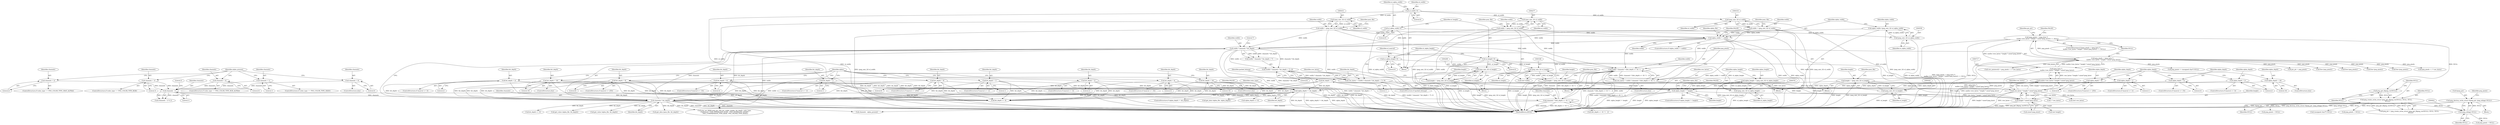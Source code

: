 digraph "0_Android_9d4853418ab2f754c2b63e091c29c5529b8b86ca_159@API" {
"1000918" [label="(Call,png_destroy_write_struct (&png_ptr, (png_infopp) NULL))"];
"1000921" [label="(Call,(png_infopp) NULL)"];
"1000893" [label="(Call,png_create_write_struct (png_get_libpng_ver(NULL), NULL, NULL,\n      NULL))"];
"1000894" [label="(Call,png_get_libpng_ver(NULL))"];
"1000713" [label="(Call,(png_pixels = (png_byte *)\n     malloc (row_bytes * height * sizeof (png_byte))) == NULL)"];
"1000714" [label="(Call,png_pixels = (png_byte *)\n     malloc (row_bytes * height * sizeof (png_byte)))"];
"1000716" [label="(Call,(png_byte *)\n     malloc (row_bytes * height * sizeof (png_byte)))"];
"1000718" [label="(Call,malloc (row_bytes * height * sizeof (png_byte)))"];
"1000719" [label="(Call,row_bytes * height * sizeof (png_byte))"];
"1000688" [label="(Call,row_bytes = (width * channels * bit_depth + 7) / 8)"];
"1000690" [label="(Call,(width * channels * bit_depth + 7) / 8)"];
"1000692" [label="(Call,width * channels * bit_depth)"];
"1000330" [label="(Call,width = (png_uint_32) ul_width)"];
"1000332" [label="(Call,(png_uint_32) ul_width)"];
"1000165" [label="(Call,ul_width=0)"];
"1000274" [label="(Call,width = (png_uint_32) ul_width)"];
"1000276" [label="(Call,(png_uint_32) ul_width)"];
"1000562" [label="(Call,alpha_width != width)"];
"1000556" [label="(Call,alpha_width=(png_uint_32) ul_alpha_width)"];
"1000558" [label="(Call,(png_uint_32) ul_alpha_width)"];
"1000169" [label="(Call,ul_alpha_width=0)"];
"1000428" [label="(Call,width = (png_uint_32) ul_width)"];
"1000430" [label="(Call,(png_uint_32) ul_width)"];
"1000694" [label="(Call,channels * bit_depth)"];
"1000682" [label="(Call,channels - 1)"];
"1000676" [label="(Call,channels = 0)"];
"1000648" [label="(Call,channels = 1)"];
"1000656" [label="(Call,channels = 2)"];
"1000664" [label="(Call,channels = 3)"];
"1000672" [label="(Call,channels = 4)"];
"1000393" [label="(Call,bit_depth = 16)"];
"1000471" [label="(Call,bit_depth = 2)"];
"1000292" [label="(Call,bit_depth = 1)"];
"1000487" [label="(Call,bit_depth = 8)"];
"1000635" [label="(Call,alpha_depth != bit_depth)"];
"1000631" [label="(Call,alpha_depth = 16)"];
"1000627" [label="(Call,alpha_depth = 8)"];
"1000603" [label="(Call,alpha_depth = 1)"];
"1000611" [label="(Call,alpha_depth = 2)"];
"1000619" [label="(Call,alpha_depth = 4)"];
"1000479" [label="(Call,bit_depth = 4)"];
"1000491" [label="(Call,bit_depth = 16)"];
"1000373" [label="(Call,bit_depth = 2)"];
"1000365" [label="(Call,bit_depth = 1)"];
"1000463" [label="(Call,bit_depth = 1)"];
"1000389" [label="(Call,bit_depth = 8)"];
"1000381" [label="(Call,bit_depth = 4)"];
"1000700" [label="(Call,row_bytes = width * channels * ((bit_depth <= 8) ? 1 : 2))"];
"1000702" [label="(Call,width * channels * ((bit_depth <= 8) ? 1 : 2))"];
"1000704" [label="(Call,channels * ((bit_depth <= 8) ? 1 : 2))"];
"1000721" [label="(Call,height * sizeof (png_byte))"];
"1000441" [label="(Call,height = (png_uint_32) ul_height)"];
"1000443" [label="(Call,(png_uint_32) ul_height)"];
"1000173" [label="(Call,ul_height=0)"];
"1000343" [label="(Call,height = (png_uint_32) ul_height)"];
"1000345" [label="(Call,(png_uint_32) ul_height)"];
"1000581" [label="(Call,alpha_height != height)"];
"1000575" [label="(Call,alpha_height = (png_uint_32) ul_alpha_height)"];
"1000577" [label="(Call,(png_uint_32) ul_alpha_height)"];
"1000177" [label="(Call,ul_alpha_height=0)"];
"1000287" [label="(Call,height = (png_uint_32) ul_height)"];
"1000289" [label="(Call,(png_uint_32) ul_height)"];
"1000175" [label="(Literal,0)"];
"1000429" [label="(Identifier,width)"];
"1000680" [label="(Identifier,alpha_present)"];
"1000471" [label="(Call,bit_depth = 2)"];
"1000796" [label="(Call,get_data (pnm_file, bit_depth))"];
"1000343" [label="(Call,height = (png_uint_32) ul_height)"];
"1000445" [label="(Identifier,ul_height)"];
"1000707" [label="(Call,bit_depth <= 8)"];
"1000390" [label="(Identifier,bit_depth)"];
"1000347" [label="(Identifier,ul_height)"];
"1000447" [label="(Identifier,pnm_file)"];
"1000349" [label="(Identifier,pnm_file)"];
"1000311" [label="(Block,)"];
"1000166" [label="(Identifier,ul_width)"];
"1000558" [label="(Call,(png_uint_32) ul_alpha_width)"];
"1000564" [label="(Identifier,width)"];
"1000585" [label="(Identifier,FALSE)"];
"1000464" [label="(Identifier,bit_depth)"];
"1000332" [label="(Call,(png_uint_32) ul_width)"];
"1000577" [label="(Call,(png_uint_32) ul_alpha_height)"];
"1000668" [label="(ControlStructure,if (color_type == PNG_COLOR_TYPE_RGB_ALPHA))"];
"1000705" [label="(Identifier,channels)"];
"1000699" [label="(ControlStructure,else)"];
"1000583" [label="(Identifier,height)"];
"1000689" [label="(Identifier,row_bytes)"];
"1000442" [label="(Identifier,height)"];
"1000634" [label="(ControlStructure,if (alpha_depth != bit_depth))"];
"1000718" [label="(Call,malloc (row_bytes * height * sizeof (png_byte)))"];
"1000560" [label="(Identifier,ul_alpha_width)"];
"1000169" [label="(Call,ul_alpha_width=0)"];
"1000924" [label="(Call,free (png_pixels))"];
"1000561" [label="(ControlStructure,if (alpha_width != width))"];
"1000923" [label="(Identifier,NULL)"];
"1000599" [label="(ControlStructure,if (maxval <= 1))"];
"1000336" [label="(Identifier,pnm_file)"];
"1000167" [label="(Literal,0)"];
"1000296" [label="(Identifier,packed_bitmap)"];
"1000489" [label="(Literal,8)"];
"1000950" [label="(Call,free (png_pixels))"];
"1000345" [label="(Call,(png_uint_32) ul_height)"];
"1000383" [label="(Literal,4)"];
"1000715" [label="(Identifier,png_pixels)"];
"1000690" [label="(Call,(width * channels * bit_depth + 7) / 8)"];
"1000713" [label="(Call,(png_pixels = (png_byte *)\n     malloc (row_bytes * height * sizeof (png_byte))) == NULL)"];
"1000289" [label="(Call,(png_uint_32) ul_height)"];
"1000291" [label="(Identifier,ul_height)"];
"1000681" [label="(Call,(channels - 1) % 2)"];
"1000182" [label="(Identifier,ul_maxval)"];
"1000475" [label="(ControlStructure,if (maxval <= 15))"];
"1000393" [label="(Call,bit_depth = 16)"];
"1000493" [label="(Literal,16)"];
"1000430" [label="(Call,(png_uint_32) ul_width)"];
"1000919" [label="(Call,&png_ptr)"];
"1000960" [label="(Call,png_set_IHDR (png_ptr, info_ptr, width, height, bit_depth, color_type,\n (!interlace) ? PNG_INTERLACE_NONE : PNG_INTERLACE_ADAM7,\n    PNG_COMPRESSION_TYPE_BASE, PNG_FILTER_TYPE_BASE))"];
"1000575" [label="(Call,alpha_height = (png_uint_32) ul_alpha_height)"];
"1001002" [label="(Call,free (png_pixels))"];
"1000693" [label="(Identifier,width)"];
"1000330" [label="(Call,width = (png_uint_32) ul_width)"];
"1000391" [label="(Literal,8)"];
"1000695" [label="(Identifier,channels)"];
"1000278" [label="(Identifier,ul_width)"];
"1000692" [label="(Call,width * channels * bit_depth)"];
"1000563" [label="(Identifier,alpha_width)"];
"1000630" [label="(ControlStructure,else)"];
"1000926" [label="(Call,png_pixels = NULL)"];
"1000700" [label="(Call,row_bytes = width * channels * ((bit_depth <= 8) ? 1 : 2))"];
"1000980" [label="(Call,(unsigned char**) NULL)"];
"1000675" [label="(ControlStructure,else)"];
"1000556" [label="(Call,alpha_width=(png_uint_32) ul_alpha_width)"];
"1000722" [label="(Identifier,height)"];
"1000382" [label="(Identifier,bit_depth)"];
"1000568" [label="(Identifier,alpha_file)"];
"1000389" [label="(Call,bit_depth = 8)"];
"1000650" [label="(Literal,1)"];
"1000178" [label="(Identifier,ul_alpha_height)"];
"1000255" [label="(Block,)"];
"1000620" [label="(Identifier,alpha_depth)"];
"1000409" [label="(Block,)"];
"1000294" [label="(Literal,1)"];
"1000698" [label="(Literal,8)"];
"1000334" [label="(Identifier,ul_width)"];
"1000849" [label="(Call,get_data (alpha_file, alpha_depth))"];
"1000636" [label="(Identifier,alpha_depth)"];
"1000490" [label="(ControlStructure,else)"];
"1000633" [label="(Literal,16)"];
"1000714" [label="(Call,png_pixels = (png_byte *)\n     malloc (row_bytes * height * sizeof (png_byte)))"];
"1000628" [label="(Identifier,alpha_depth)"];
"1000557" [label="(Identifier,alpha_width)"];
"1000292" [label="(Call,bit_depth = 1)"];
"1000697" [label="(Literal,7)"];
"1000631" [label="(Call,alpha_depth = 16)"];
"1000772" [label="(Call,(int) width)"];
"1000499" [label="(Identifier,alpha)"];
"1000720" [label="(Identifier,row_bytes)"];
"1000737" [label="(Call,(int) height)"];
"1000165" [label="(Call,ul_width=0)"];
"1000472" [label="(Identifier,bit_depth)"];
"1000607" [label="(ControlStructure,if (maxval <= 3))"];
"1000723" [label="(Call,sizeof (png_byte))"];
"1000483" [label="(ControlStructure,if (maxval <= 255))"];
"1000632" [label="(Identifier,alpha_depth)"];
"1000367" [label="(Literal,1)"];
"1000377" [label="(ControlStructure,if (maxval <= 15))"];
"1000540" [label="(Block,)"];
"1000492" [label="(Identifier,bit_depth)"];
"1000685" [label="(Literal,2)"];
"1000134" [label="(Block,)"];
"1000684" [label="(Literal,1)"];
"1000613" [label="(Literal,2)"];
"1000174" [label="(Identifier,ul_height)"];
"1000385" [label="(ControlStructure,if (maxval <= 255))"];
"1000465" [label="(Literal,1)"];
"1000604" [label="(Identifier,alpha_depth)"];
"1000375" [label="(Literal,2)"];
"1000629" [label="(Literal,8)"];
"1000605" [label="(Literal,1)"];
"1000280" [label="(Identifier,pnm_file)"];
"1000674" [label="(Literal,4)"];
"1000171" [label="(Literal,0)"];
"1000611" [label="(Call,alpha_depth = 2)"];
"1000894" [label="(Call,png_get_libpng_ver(NULL))"];
"1000905" [label="(Call,png_pixels = NULL)"];
"1000394" [label="(Identifier,bit_depth)"];
"1000369" [label="(ControlStructure,if (maxval <= 3))"];
"1001026" [label="(Call,i * row_bytes)"];
"1000293" [label="(Identifier,bit_depth)"];
"1000612" [label="(Identifier,alpha_depth)"];
"1000784" [label="(Call,channels - alpha_present)"];
"1000676" [label="(Call,channels = 0)"];
"1000392" [label="(ControlStructure,else)"];
"1000177" [label="(Call,ul_alpha_height=0)"];
"1000896" [label="(Identifier,NULL)"];
"1000673" [label="(Identifier,channels)"];
"1000696" [label="(Identifier,bit_depth)"];
"1000702" [label="(Call,width * channels * ((bit_depth <= 8) ? 1 : 2))"];
"1000657" [label="(Identifier,channels)"];
"1000677" [label="(Identifier,channels)"];
"1000686" [label="(ControlStructure,if (packed_bitmap))"];
"1000648" [label="(Call,channels = 1)"];
"1000443" [label="(Call,(png_uint_32) ul_height)"];
"1000582" [label="(Identifier,alpha_height)"];
"1000921" [label="(Call,(png_infopp) NULL)"];
"1000173" [label="(Call,ul_height=0)"];
"1000491" [label="(Call,bit_depth = 16)"];
"1000903" [label="(Call,free (png_pixels))"];
"1000479" [label="(Call,bit_depth = 4)"];
"1000463" [label="(Call,bit_depth = 1)"];
"1000891" [label="(Call,png_ptr = png_create_write_struct (png_get_libpng_ver(NULL), NULL, NULL,\n      NULL))"];
"1000918" [label="(Call,png_destroy_write_struct (&png_ptr, (png_infopp) NULL))"];
"1000704" [label="(Call,channels * ((bit_depth <= 8) ? 1 : 2))"];
"1000580" [label="(ControlStructure,if (alpha_height != height))"];
"1000672" [label="(Call,channels = 4)"];
"1000487" [label="(Call,bit_depth = 8)"];
"1000441" [label="(Call,height = (png_uint_32) ul_height)"];
"1001024" [label="(Call,png_pixels + i * row_bytes)"];
"1000639" [label="(Identifier,FALSE)"];
"1000287" [label="(Call,height = (png_uint_32) ul_height)"];
"1000893" [label="(Call,png_create_write_struct (png_get_libpng_ver(NULL), NULL, NULL,\n      NULL))"];
"1001020" [label="(Call,row_pointers[i] = png_pixels + i * row_bytes)"];
"1000752" [label="(Call,(int) row_bytes)"];
"1000854" [label="(Call,alpha_depth <= 8)"];
"1000716" [label="(Call,(png_byte *)\n     malloc (row_bytes * height * sizeof (png_byte)))"];
"1000179" [label="(Literal,0)"];
"1000917" [label="(Block,)"];
"1000719" [label="(Call,row_bytes * height * sizeof (png_byte))"];
"1000381" [label="(Call,bit_depth = 4)"];
"1000660" [label="(ControlStructure,if (color_type == PNG_COLOR_TYPE_RGB))"];
"1000664" [label="(Call,channels = 3)"];
"1000898" [label="(Identifier,NULL)"];
"1000678" [label="(Literal,0)"];
"1000656" [label="(Call,channels = 2)"];
"1000432" [label="(Identifier,ul_width)"];
"1000374" [label="(Identifier,bit_depth)"];
"1000276" [label="(Call,(png_uint_32) ul_width)"];
"1001049" [label="(Call,png_pixels != (unsigned char*) NULL)"];
"1000459" [label="(ControlStructure,if (maxval <= 1))"];
"1000658" [label="(Literal,2)"];
"1000473" [label="(Literal,2)"];
"1000467" [label="(ControlStructure,if (maxval <= 3))"];
"1000801" [label="(Call,bit_depth <= 8)"];
"1000619" [label="(Call,alpha_depth = 4)"];
"1000365" [label="(Call,bit_depth = 1)"];
"1000373" [label="(Call,bit_depth = 2)"];
"1000701" [label="(Identifier,row_bytes)"];
"1000952" [label="(Call,png_pixels = NULL)"];
"1000627" [label="(Call,alpha_depth = 8)"];
"1001058" [label="(MethodReturn,BOOL)"];
"1000274" [label="(Call,width = (png_uint_32) ul_width)"];
"1000480" [label="(Identifier,bit_depth)"];
"1000170" [label="(Identifier,ul_alpha_width)"];
"1000428" [label="(Call,width = (png_uint_32) ul_width)"];
"1000682" [label="(Call,channels - 1)"];
"1000694" [label="(Call,channels * bit_depth)"];
"1000615" [label="(ControlStructure,if (maxval <= 15))"];
"1000897" [label="(Identifier,NULL)"];
"1000481" [label="(Literal,4)"];
"1000649" [label="(Identifier,channels)"];
"1000652" [label="(ControlStructure,if (color_type == PNG_COLOR_TYPE_GRAY_ALPHA))"];
"1000644" [label="(ControlStructure,if (color_type == PNG_COLOR_TYPE_GRAY))"];
"1000712" [label="(ControlStructure,if ((png_pixels = (png_byte *)\n     malloc (row_bytes * height * sizeof (png_byte))) == NULL))"];
"1000925" [label="(Identifier,png_pixels)"];
"1000331" [label="(Identifier,width)"];
"1000603" [label="(Call,alpha_depth = 1)"];
"1000635" [label="(Call,alpha_depth != bit_depth)"];
"1000861" [label="(Call,get_value (alpha_file, bit_depth))"];
"1000706" [label="(Call,(bit_depth <= 8) ? 1 : 2)"];
"1000623" [label="(ControlStructure,if (maxval <= 255))"];
"1000691" [label="(Call,width * channels * bit_depth + 7)"];
"1000895" [label="(Identifier,NULL)"];
"1000725" [label="(Identifier,NULL)"];
"1000729" [label="(Identifier,pix_ptr)"];
"1000665" [label="(Identifier,channels)"];
"1000637" [label="(Identifier,bit_depth)"];
"1000395" [label="(Literal,16)"];
"1000576" [label="(Identifier,alpha_height)"];
"1000488" [label="(Identifier,bit_depth)"];
"1000581" [label="(Call,alpha_height != height)"];
"1000288" [label="(Identifier,height)"];
"1000728" [label="(Call,pix_ptr = png_pixels)"];
"1000721" [label="(Call,height * sizeof (png_byte))"];
"1000646" [label="(Identifier,color_type)"];
"1000562" [label="(Call,alpha_width != width)"];
"1000868" [label="(Call,get_value (alpha_file, bit_depth))"];
"1000688" [label="(Call,row_bytes = (width * channels * bit_depth + 7) / 8)"];
"1000275" [label="(Identifier,width)"];
"1000727" [label="(Identifier,FALSE)"];
"1000566" [label="(Identifier,FALSE)"];
"1000361" [label="(ControlStructure,if (maxval <= 1))"];
"1000434" [label="(Identifier,pnm_file)"];
"1000366" [label="(Identifier,bit_depth)"];
"1000703" [label="(Identifier,width)"];
"1000344" [label="(Identifier,height)"];
"1000587" [label="(Identifier,alpha_file)"];
"1000621" [label="(Literal,4)"];
"1000666" [label="(Literal,3)"];
"1000579" [label="(Identifier,ul_alpha_height)"];
"1000683" [label="(Identifier,channels)"];
"1000918" -> "1000917"  [label="AST: "];
"1000918" -> "1000921"  [label="CFG: "];
"1000919" -> "1000918"  [label="AST: "];
"1000921" -> "1000918"  [label="AST: "];
"1000925" -> "1000918"  [label="CFG: "];
"1000918" -> "1001058"  [label="DDG: &png_ptr"];
"1000918" -> "1001058"  [label="DDG: png_destroy_write_struct (&png_ptr, (png_infopp) NULL)"];
"1000918" -> "1001058"  [label="DDG: (png_infopp) NULL"];
"1000921" -> "1000918"  [label="DDG: NULL"];
"1000921" -> "1000923"  [label="CFG: "];
"1000922" -> "1000921"  [label="AST: "];
"1000923" -> "1000921"  [label="AST: "];
"1000893" -> "1000921"  [label="DDG: NULL"];
"1000921" -> "1000926"  [label="DDG: NULL"];
"1000893" -> "1000891"  [label="AST: "];
"1000893" -> "1000898"  [label="CFG: "];
"1000894" -> "1000893"  [label="AST: "];
"1000896" -> "1000893"  [label="AST: "];
"1000897" -> "1000893"  [label="AST: "];
"1000898" -> "1000893"  [label="AST: "];
"1000891" -> "1000893"  [label="CFG: "];
"1000893" -> "1001058"  [label="DDG: png_get_libpng_ver(NULL)"];
"1000893" -> "1000891"  [label="DDG: png_get_libpng_ver(NULL)"];
"1000893" -> "1000891"  [label="DDG: NULL"];
"1000894" -> "1000893"  [label="DDG: NULL"];
"1000893" -> "1000905"  [label="DDG: NULL"];
"1000893" -> "1000952"  [label="DDG: NULL"];
"1000893" -> "1000980"  [label="DDG: NULL"];
"1000894" -> "1000895"  [label="CFG: "];
"1000895" -> "1000894"  [label="AST: "];
"1000896" -> "1000894"  [label="CFG: "];
"1000713" -> "1000894"  [label="DDG: NULL"];
"1000713" -> "1000712"  [label="AST: "];
"1000713" -> "1000725"  [label="CFG: "];
"1000714" -> "1000713"  [label="AST: "];
"1000725" -> "1000713"  [label="AST: "];
"1000727" -> "1000713"  [label="CFG: "];
"1000729" -> "1000713"  [label="CFG: "];
"1000713" -> "1001058"  [label="DDG: (png_pixels = (png_byte *)\n     malloc (row_bytes * height * sizeof (png_byte))) == NULL"];
"1000713" -> "1001058"  [label="DDG: NULL"];
"1000714" -> "1000713"  [label="DDG: png_pixels"];
"1000716" -> "1000713"  [label="DDG: malloc (row_bytes * height * sizeof (png_byte))"];
"1000714" -> "1000716"  [label="CFG: "];
"1000715" -> "1000714"  [label="AST: "];
"1000716" -> "1000714"  [label="AST: "];
"1000725" -> "1000714"  [label="CFG: "];
"1000714" -> "1001058"  [label="DDG: (png_byte *)\n     malloc (row_bytes * height * sizeof (png_byte))"];
"1000714" -> "1001058"  [label="DDG: png_pixels"];
"1000716" -> "1000714"  [label="DDG: malloc (row_bytes * height * sizeof (png_byte))"];
"1000714" -> "1000728"  [label="DDG: png_pixels"];
"1000714" -> "1000903"  [label="DDG: png_pixels"];
"1000714" -> "1000924"  [label="DDG: png_pixels"];
"1000714" -> "1000950"  [label="DDG: png_pixels"];
"1000714" -> "1001002"  [label="DDG: png_pixels"];
"1000714" -> "1001020"  [label="DDG: png_pixels"];
"1000714" -> "1001024"  [label="DDG: png_pixels"];
"1000714" -> "1001049"  [label="DDG: png_pixels"];
"1000716" -> "1000718"  [label="CFG: "];
"1000717" -> "1000716"  [label="AST: "];
"1000718" -> "1000716"  [label="AST: "];
"1000716" -> "1001058"  [label="DDG: malloc (row_bytes * height * sizeof (png_byte))"];
"1000718" -> "1000716"  [label="DDG: row_bytes * height * sizeof (png_byte)"];
"1000718" -> "1000719"  [label="CFG: "];
"1000719" -> "1000718"  [label="AST: "];
"1000718" -> "1001058"  [label="DDG: row_bytes * height * sizeof (png_byte)"];
"1000719" -> "1000718"  [label="DDG: row_bytes"];
"1000719" -> "1000718"  [label="DDG: height * sizeof (png_byte)"];
"1000719" -> "1000721"  [label="CFG: "];
"1000720" -> "1000719"  [label="AST: "];
"1000721" -> "1000719"  [label="AST: "];
"1000719" -> "1001058"  [label="DDG: height * sizeof (png_byte)"];
"1000719" -> "1001058"  [label="DDG: row_bytes"];
"1000688" -> "1000719"  [label="DDG: row_bytes"];
"1000700" -> "1000719"  [label="DDG: row_bytes"];
"1000721" -> "1000719"  [label="DDG: height"];
"1000719" -> "1000752"  [label="DDG: row_bytes"];
"1000719" -> "1001026"  [label="DDG: row_bytes"];
"1000688" -> "1000686"  [label="AST: "];
"1000688" -> "1000690"  [label="CFG: "];
"1000689" -> "1000688"  [label="AST: "];
"1000690" -> "1000688"  [label="AST: "];
"1000715" -> "1000688"  [label="CFG: "];
"1000688" -> "1001058"  [label="DDG: (width * channels * bit_depth + 7) / 8"];
"1000690" -> "1000688"  [label="DDG: width * channels * bit_depth + 7"];
"1000690" -> "1000688"  [label="DDG: 8"];
"1000690" -> "1000698"  [label="CFG: "];
"1000691" -> "1000690"  [label="AST: "];
"1000698" -> "1000690"  [label="AST: "];
"1000690" -> "1001058"  [label="DDG: width * channels * bit_depth + 7"];
"1000692" -> "1000690"  [label="DDG: width"];
"1000692" -> "1000690"  [label="DDG: channels * bit_depth"];
"1000692" -> "1000691"  [label="AST: "];
"1000692" -> "1000694"  [label="CFG: "];
"1000693" -> "1000692"  [label="AST: "];
"1000694" -> "1000692"  [label="AST: "];
"1000697" -> "1000692"  [label="CFG: "];
"1000692" -> "1001058"  [label="DDG: width"];
"1000692" -> "1001058"  [label="DDG: channels * bit_depth"];
"1000692" -> "1000691"  [label="DDG: width"];
"1000692" -> "1000691"  [label="DDG: channels * bit_depth"];
"1000330" -> "1000692"  [label="DDG: width"];
"1000274" -> "1000692"  [label="DDG: width"];
"1000562" -> "1000692"  [label="DDG: width"];
"1000428" -> "1000692"  [label="DDG: width"];
"1000694" -> "1000692"  [label="DDG: channels"];
"1000694" -> "1000692"  [label="DDG: bit_depth"];
"1000692" -> "1000772"  [label="DDG: width"];
"1000692" -> "1000960"  [label="DDG: width"];
"1000330" -> "1000311"  [label="AST: "];
"1000330" -> "1000332"  [label="CFG: "];
"1000331" -> "1000330"  [label="AST: "];
"1000332" -> "1000330"  [label="AST: "];
"1000336" -> "1000330"  [label="CFG: "];
"1000330" -> "1001058"  [label="DDG: width"];
"1000330" -> "1001058"  [label="DDG: (png_uint_32) ul_width"];
"1000332" -> "1000330"  [label="DDG: ul_width"];
"1000330" -> "1000562"  [label="DDG: width"];
"1000330" -> "1000702"  [label="DDG: width"];
"1000332" -> "1000334"  [label="CFG: "];
"1000333" -> "1000332"  [label="AST: "];
"1000334" -> "1000332"  [label="AST: "];
"1000332" -> "1001058"  [label="DDG: ul_width"];
"1000165" -> "1000332"  [label="DDG: ul_width"];
"1000165" -> "1000134"  [label="AST: "];
"1000165" -> "1000167"  [label="CFG: "];
"1000166" -> "1000165"  [label="AST: "];
"1000167" -> "1000165"  [label="AST: "];
"1000170" -> "1000165"  [label="CFG: "];
"1000165" -> "1001058"  [label="DDG: ul_width"];
"1000165" -> "1000276"  [label="DDG: ul_width"];
"1000165" -> "1000430"  [label="DDG: ul_width"];
"1000274" -> "1000255"  [label="AST: "];
"1000274" -> "1000276"  [label="CFG: "];
"1000275" -> "1000274"  [label="AST: "];
"1000276" -> "1000274"  [label="AST: "];
"1000280" -> "1000274"  [label="CFG: "];
"1000274" -> "1001058"  [label="DDG: width"];
"1000274" -> "1001058"  [label="DDG: (png_uint_32) ul_width"];
"1000276" -> "1000274"  [label="DDG: ul_width"];
"1000274" -> "1000562"  [label="DDG: width"];
"1000274" -> "1000702"  [label="DDG: width"];
"1000276" -> "1000278"  [label="CFG: "];
"1000277" -> "1000276"  [label="AST: "];
"1000278" -> "1000276"  [label="AST: "];
"1000276" -> "1001058"  [label="DDG: ul_width"];
"1000562" -> "1000561"  [label="AST: "];
"1000562" -> "1000564"  [label="CFG: "];
"1000563" -> "1000562"  [label="AST: "];
"1000564" -> "1000562"  [label="AST: "];
"1000566" -> "1000562"  [label="CFG: "];
"1000568" -> "1000562"  [label="CFG: "];
"1000562" -> "1001058"  [label="DDG: alpha_width"];
"1000562" -> "1001058"  [label="DDG: alpha_width != width"];
"1000562" -> "1001058"  [label="DDG: width"];
"1000556" -> "1000562"  [label="DDG: alpha_width"];
"1000428" -> "1000562"  [label="DDG: width"];
"1000562" -> "1000702"  [label="DDG: width"];
"1000556" -> "1000540"  [label="AST: "];
"1000556" -> "1000558"  [label="CFG: "];
"1000557" -> "1000556"  [label="AST: "];
"1000558" -> "1000556"  [label="AST: "];
"1000563" -> "1000556"  [label="CFG: "];
"1000556" -> "1001058"  [label="DDG: (png_uint_32) ul_alpha_width"];
"1000558" -> "1000556"  [label="DDG: ul_alpha_width"];
"1000558" -> "1000560"  [label="CFG: "];
"1000559" -> "1000558"  [label="AST: "];
"1000560" -> "1000558"  [label="AST: "];
"1000558" -> "1001058"  [label="DDG: ul_alpha_width"];
"1000169" -> "1000558"  [label="DDG: ul_alpha_width"];
"1000169" -> "1000134"  [label="AST: "];
"1000169" -> "1000171"  [label="CFG: "];
"1000170" -> "1000169"  [label="AST: "];
"1000171" -> "1000169"  [label="AST: "];
"1000174" -> "1000169"  [label="CFG: "];
"1000169" -> "1001058"  [label="DDG: ul_alpha_width"];
"1000428" -> "1000409"  [label="AST: "];
"1000428" -> "1000430"  [label="CFG: "];
"1000429" -> "1000428"  [label="AST: "];
"1000430" -> "1000428"  [label="AST: "];
"1000434" -> "1000428"  [label="CFG: "];
"1000428" -> "1001058"  [label="DDG: (png_uint_32) ul_width"];
"1000428" -> "1001058"  [label="DDG: width"];
"1000430" -> "1000428"  [label="DDG: ul_width"];
"1000428" -> "1000702"  [label="DDG: width"];
"1000430" -> "1000432"  [label="CFG: "];
"1000431" -> "1000430"  [label="AST: "];
"1000432" -> "1000430"  [label="AST: "];
"1000430" -> "1001058"  [label="DDG: ul_width"];
"1000694" -> "1000696"  [label="CFG: "];
"1000695" -> "1000694"  [label="AST: "];
"1000696" -> "1000694"  [label="AST: "];
"1000694" -> "1001058"  [label="DDG: channels"];
"1000694" -> "1001058"  [label="DDG: bit_depth"];
"1000682" -> "1000694"  [label="DDG: channels"];
"1000393" -> "1000694"  [label="DDG: bit_depth"];
"1000471" -> "1000694"  [label="DDG: bit_depth"];
"1000292" -> "1000694"  [label="DDG: bit_depth"];
"1000487" -> "1000694"  [label="DDG: bit_depth"];
"1000635" -> "1000694"  [label="DDG: bit_depth"];
"1000479" -> "1000694"  [label="DDG: bit_depth"];
"1000491" -> "1000694"  [label="DDG: bit_depth"];
"1000373" -> "1000694"  [label="DDG: bit_depth"];
"1000365" -> "1000694"  [label="DDG: bit_depth"];
"1000463" -> "1000694"  [label="DDG: bit_depth"];
"1000389" -> "1000694"  [label="DDG: bit_depth"];
"1000381" -> "1000694"  [label="DDG: bit_depth"];
"1000694" -> "1000784"  [label="DDG: channels"];
"1000694" -> "1000796"  [label="DDG: bit_depth"];
"1000694" -> "1000801"  [label="DDG: bit_depth"];
"1000694" -> "1000861"  [label="DDG: bit_depth"];
"1000694" -> "1000868"  [label="DDG: bit_depth"];
"1000694" -> "1000960"  [label="DDG: bit_depth"];
"1000682" -> "1000681"  [label="AST: "];
"1000682" -> "1000684"  [label="CFG: "];
"1000683" -> "1000682"  [label="AST: "];
"1000684" -> "1000682"  [label="AST: "];
"1000685" -> "1000682"  [label="CFG: "];
"1000682" -> "1000681"  [label="DDG: channels"];
"1000682" -> "1000681"  [label="DDG: 1"];
"1000676" -> "1000682"  [label="DDG: channels"];
"1000648" -> "1000682"  [label="DDG: channels"];
"1000656" -> "1000682"  [label="DDG: channels"];
"1000664" -> "1000682"  [label="DDG: channels"];
"1000672" -> "1000682"  [label="DDG: channels"];
"1000682" -> "1000704"  [label="DDG: channels"];
"1000676" -> "1000675"  [label="AST: "];
"1000676" -> "1000678"  [label="CFG: "];
"1000677" -> "1000676"  [label="AST: "];
"1000678" -> "1000676"  [label="AST: "];
"1000680" -> "1000676"  [label="CFG: "];
"1000648" -> "1000644"  [label="AST: "];
"1000648" -> "1000650"  [label="CFG: "];
"1000649" -> "1000648"  [label="AST: "];
"1000650" -> "1000648"  [label="AST: "];
"1000680" -> "1000648"  [label="CFG: "];
"1000656" -> "1000652"  [label="AST: "];
"1000656" -> "1000658"  [label="CFG: "];
"1000657" -> "1000656"  [label="AST: "];
"1000658" -> "1000656"  [label="AST: "];
"1000680" -> "1000656"  [label="CFG: "];
"1000664" -> "1000660"  [label="AST: "];
"1000664" -> "1000666"  [label="CFG: "];
"1000665" -> "1000664"  [label="AST: "];
"1000666" -> "1000664"  [label="AST: "];
"1000680" -> "1000664"  [label="CFG: "];
"1000672" -> "1000668"  [label="AST: "];
"1000672" -> "1000674"  [label="CFG: "];
"1000673" -> "1000672"  [label="AST: "];
"1000674" -> "1000672"  [label="AST: "];
"1000680" -> "1000672"  [label="CFG: "];
"1000393" -> "1000392"  [label="AST: "];
"1000393" -> "1000395"  [label="CFG: "];
"1000394" -> "1000393"  [label="AST: "];
"1000395" -> "1000393"  [label="AST: "];
"1000499" -> "1000393"  [label="CFG: "];
"1000393" -> "1001058"  [label="DDG: bit_depth"];
"1000393" -> "1000635"  [label="DDG: bit_depth"];
"1000393" -> "1000707"  [label="DDG: bit_depth"];
"1000471" -> "1000467"  [label="AST: "];
"1000471" -> "1000473"  [label="CFG: "];
"1000472" -> "1000471"  [label="AST: "];
"1000473" -> "1000471"  [label="AST: "];
"1000499" -> "1000471"  [label="CFG: "];
"1000471" -> "1001058"  [label="DDG: bit_depth"];
"1000471" -> "1000635"  [label="DDG: bit_depth"];
"1000471" -> "1000707"  [label="DDG: bit_depth"];
"1000292" -> "1000255"  [label="AST: "];
"1000292" -> "1000294"  [label="CFG: "];
"1000293" -> "1000292"  [label="AST: "];
"1000294" -> "1000292"  [label="AST: "];
"1000296" -> "1000292"  [label="CFG: "];
"1000292" -> "1001058"  [label="DDG: bit_depth"];
"1000292" -> "1000635"  [label="DDG: bit_depth"];
"1000292" -> "1000707"  [label="DDG: bit_depth"];
"1000487" -> "1000483"  [label="AST: "];
"1000487" -> "1000489"  [label="CFG: "];
"1000488" -> "1000487"  [label="AST: "];
"1000489" -> "1000487"  [label="AST: "];
"1000499" -> "1000487"  [label="CFG: "];
"1000487" -> "1001058"  [label="DDG: bit_depth"];
"1000487" -> "1000635"  [label="DDG: bit_depth"];
"1000487" -> "1000707"  [label="DDG: bit_depth"];
"1000635" -> "1000634"  [label="AST: "];
"1000635" -> "1000637"  [label="CFG: "];
"1000636" -> "1000635"  [label="AST: "];
"1000637" -> "1000635"  [label="AST: "];
"1000639" -> "1000635"  [label="CFG: "];
"1000646" -> "1000635"  [label="CFG: "];
"1000635" -> "1001058"  [label="DDG: bit_depth"];
"1000635" -> "1001058"  [label="DDG: alpha_depth != bit_depth"];
"1000635" -> "1001058"  [label="DDG: alpha_depth"];
"1000631" -> "1000635"  [label="DDG: alpha_depth"];
"1000627" -> "1000635"  [label="DDG: alpha_depth"];
"1000603" -> "1000635"  [label="DDG: alpha_depth"];
"1000611" -> "1000635"  [label="DDG: alpha_depth"];
"1000619" -> "1000635"  [label="DDG: alpha_depth"];
"1000479" -> "1000635"  [label="DDG: bit_depth"];
"1000491" -> "1000635"  [label="DDG: bit_depth"];
"1000373" -> "1000635"  [label="DDG: bit_depth"];
"1000365" -> "1000635"  [label="DDG: bit_depth"];
"1000463" -> "1000635"  [label="DDG: bit_depth"];
"1000389" -> "1000635"  [label="DDG: bit_depth"];
"1000381" -> "1000635"  [label="DDG: bit_depth"];
"1000635" -> "1000707"  [label="DDG: bit_depth"];
"1000635" -> "1000849"  [label="DDG: alpha_depth"];
"1000635" -> "1000854"  [label="DDG: alpha_depth"];
"1000631" -> "1000630"  [label="AST: "];
"1000631" -> "1000633"  [label="CFG: "];
"1000632" -> "1000631"  [label="AST: "];
"1000633" -> "1000631"  [label="AST: "];
"1000636" -> "1000631"  [label="CFG: "];
"1000627" -> "1000623"  [label="AST: "];
"1000627" -> "1000629"  [label="CFG: "];
"1000628" -> "1000627"  [label="AST: "];
"1000629" -> "1000627"  [label="AST: "];
"1000636" -> "1000627"  [label="CFG: "];
"1000603" -> "1000599"  [label="AST: "];
"1000603" -> "1000605"  [label="CFG: "];
"1000604" -> "1000603"  [label="AST: "];
"1000605" -> "1000603"  [label="AST: "];
"1000636" -> "1000603"  [label="CFG: "];
"1000611" -> "1000607"  [label="AST: "];
"1000611" -> "1000613"  [label="CFG: "];
"1000612" -> "1000611"  [label="AST: "];
"1000613" -> "1000611"  [label="AST: "];
"1000636" -> "1000611"  [label="CFG: "];
"1000619" -> "1000615"  [label="AST: "];
"1000619" -> "1000621"  [label="CFG: "];
"1000620" -> "1000619"  [label="AST: "];
"1000621" -> "1000619"  [label="AST: "];
"1000636" -> "1000619"  [label="CFG: "];
"1000479" -> "1000475"  [label="AST: "];
"1000479" -> "1000481"  [label="CFG: "];
"1000480" -> "1000479"  [label="AST: "];
"1000481" -> "1000479"  [label="AST: "];
"1000499" -> "1000479"  [label="CFG: "];
"1000479" -> "1001058"  [label="DDG: bit_depth"];
"1000479" -> "1000707"  [label="DDG: bit_depth"];
"1000491" -> "1000490"  [label="AST: "];
"1000491" -> "1000493"  [label="CFG: "];
"1000492" -> "1000491"  [label="AST: "];
"1000493" -> "1000491"  [label="AST: "];
"1000499" -> "1000491"  [label="CFG: "];
"1000491" -> "1001058"  [label="DDG: bit_depth"];
"1000491" -> "1000707"  [label="DDG: bit_depth"];
"1000373" -> "1000369"  [label="AST: "];
"1000373" -> "1000375"  [label="CFG: "];
"1000374" -> "1000373"  [label="AST: "];
"1000375" -> "1000373"  [label="AST: "];
"1000499" -> "1000373"  [label="CFG: "];
"1000373" -> "1001058"  [label="DDG: bit_depth"];
"1000373" -> "1000707"  [label="DDG: bit_depth"];
"1000365" -> "1000361"  [label="AST: "];
"1000365" -> "1000367"  [label="CFG: "];
"1000366" -> "1000365"  [label="AST: "];
"1000367" -> "1000365"  [label="AST: "];
"1000499" -> "1000365"  [label="CFG: "];
"1000365" -> "1001058"  [label="DDG: bit_depth"];
"1000365" -> "1000707"  [label="DDG: bit_depth"];
"1000463" -> "1000459"  [label="AST: "];
"1000463" -> "1000465"  [label="CFG: "];
"1000464" -> "1000463"  [label="AST: "];
"1000465" -> "1000463"  [label="AST: "];
"1000499" -> "1000463"  [label="CFG: "];
"1000463" -> "1001058"  [label="DDG: bit_depth"];
"1000463" -> "1000707"  [label="DDG: bit_depth"];
"1000389" -> "1000385"  [label="AST: "];
"1000389" -> "1000391"  [label="CFG: "];
"1000390" -> "1000389"  [label="AST: "];
"1000391" -> "1000389"  [label="AST: "];
"1000499" -> "1000389"  [label="CFG: "];
"1000389" -> "1001058"  [label="DDG: bit_depth"];
"1000389" -> "1000707"  [label="DDG: bit_depth"];
"1000381" -> "1000377"  [label="AST: "];
"1000381" -> "1000383"  [label="CFG: "];
"1000382" -> "1000381"  [label="AST: "];
"1000383" -> "1000381"  [label="AST: "];
"1000499" -> "1000381"  [label="CFG: "];
"1000381" -> "1001058"  [label="DDG: bit_depth"];
"1000381" -> "1000707"  [label="DDG: bit_depth"];
"1000700" -> "1000699"  [label="AST: "];
"1000700" -> "1000702"  [label="CFG: "];
"1000701" -> "1000700"  [label="AST: "];
"1000702" -> "1000700"  [label="AST: "];
"1000715" -> "1000700"  [label="CFG: "];
"1000700" -> "1001058"  [label="DDG: width * channels * ((bit_depth <= 8) ? 1 : 2)"];
"1000702" -> "1000700"  [label="DDG: width"];
"1000702" -> "1000700"  [label="DDG: channels * ((bit_depth <= 8) ? 1 : 2)"];
"1000702" -> "1000704"  [label="CFG: "];
"1000703" -> "1000702"  [label="AST: "];
"1000704" -> "1000702"  [label="AST: "];
"1000702" -> "1001058"  [label="DDG: width"];
"1000702" -> "1001058"  [label="DDG: channels * ((bit_depth <= 8) ? 1 : 2)"];
"1000704" -> "1000702"  [label="DDG: channels"];
"1000704" -> "1000702"  [label="DDG: (bit_depth <= 8) ? 1 : 2"];
"1000702" -> "1000772"  [label="DDG: width"];
"1000702" -> "1000960"  [label="DDG: width"];
"1000704" -> "1000706"  [label="CFG: "];
"1000705" -> "1000704"  [label="AST: "];
"1000706" -> "1000704"  [label="AST: "];
"1000704" -> "1001058"  [label="DDG: (bit_depth <= 8) ? 1 : 2"];
"1000704" -> "1001058"  [label="DDG: channels"];
"1000704" -> "1000784"  [label="DDG: channels"];
"1000721" -> "1000723"  [label="CFG: "];
"1000722" -> "1000721"  [label="AST: "];
"1000723" -> "1000721"  [label="AST: "];
"1000721" -> "1001058"  [label="DDG: height"];
"1000441" -> "1000721"  [label="DDG: height"];
"1000343" -> "1000721"  [label="DDG: height"];
"1000581" -> "1000721"  [label="DDG: height"];
"1000287" -> "1000721"  [label="DDG: height"];
"1000721" -> "1000737"  [label="DDG: height"];
"1000441" -> "1000409"  [label="AST: "];
"1000441" -> "1000443"  [label="CFG: "];
"1000442" -> "1000441"  [label="AST: "];
"1000443" -> "1000441"  [label="AST: "];
"1000447" -> "1000441"  [label="CFG: "];
"1000441" -> "1001058"  [label="DDG: height"];
"1000441" -> "1001058"  [label="DDG: (png_uint_32) ul_height"];
"1000443" -> "1000441"  [label="DDG: ul_height"];
"1000441" -> "1000581"  [label="DDG: height"];
"1000443" -> "1000445"  [label="CFG: "];
"1000444" -> "1000443"  [label="AST: "];
"1000445" -> "1000443"  [label="AST: "];
"1000443" -> "1001058"  [label="DDG: ul_height"];
"1000173" -> "1000443"  [label="DDG: ul_height"];
"1000173" -> "1000134"  [label="AST: "];
"1000173" -> "1000175"  [label="CFG: "];
"1000174" -> "1000173"  [label="AST: "];
"1000175" -> "1000173"  [label="AST: "];
"1000178" -> "1000173"  [label="CFG: "];
"1000173" -> "1001058"  [label="DDG: ul_height"];
"1000173" -> "1000289"  [label="DDG: ul_height"];
"1000173" -> "1000345"  [label="DDG: ul_height"];
"1000343" -> "1000311"  [label="AST: "];
"1000343" -> "1000345"  [label="CFG: "];
"1000344" -> "1000343"  [label="AST: "];
"1000345" -> "1000343"  [label="AST: "];
"1000349" -> "1000343"  [label="CFG: "];
"1000343" -> "1001058"  [label="DDG: height"];
"1000343" -> "1001058"  [label="DDG: (png_uint_32) ul_height"];
"1000345" -> "1000343"  [label="DDG: ul_height"];
"1000343" -> "1000581"  [label="DDG: height"];
"1000345" -> "1000347"  [label="CFG: "];
"1000346" -> "1000345"  [label="AST: "];
"1000347" -> "1000345"  [label="AST: "];
"1000345" -> "1001058"  [label="DDG: ul_height"];
"1000581" -> "1000580"  [label="AST: "];
"1000581" -> "1000583"  [label="CFG: "];
"1000582" -> "1000581"  [label="AST: "];
"1000583" -> "1000581"  [label="AST: "];
"1000585" -> "1000581"  [label="CFG: "];
"1000587" -> "1000581"  [label="CFG: "];
"1000581" -> "1001058"  [label="DDG: height"];
"1000581" -> "1001058"  [label="DDG: alpha_height"];
"1000581" -> "1001058"  [label="DDG: alpha_height != height"];
"1000575" -> "1000581"  [label="DDG: alpha_height"];
"1000287" -> "1000581"  [label="DDG: height"];
"1000575" -> "1000540"  [label="AST: "];
"1000575" -> "1000577"  [label="CFG: "];
"1000576" -> "1000575"  [label="AST: "];
"1000577" -> "1000575"  [label="AST: "];
"1000582" -> "1000575"  [label="CFG: "];
"1000575" -> "1001058"  [label="DDG: (png_uint_32) ul_alpha_height"];
"1000577" -> "1000575"  [label="DDG: ul_alpha_height"];
"1000577" -> "1000579"  [label="CFG: "];
"1000578" -> "1000577"  [label="AST: "];
"1000579" -> "1000577"  [label="AST: "];
"1000577" -> "1001058"  [label="DDG: ul_alpha_height"];
"1000177" -> "1000577"  [label="DDG: ul_alpha_height"];
"1000177" -> "1000134"  [label="AST: "];
"1000177" -> "1000179"  [label="CFG: "];
"1000178" -> "1000177"  [label="AST: "];
"1000179" -> "1000177"  [label="AST: "];
"1000182" -> "1000177"  [label="CFG: "];
"1000177" -> "1001058"  [label="DDG: ul_alpha_height"];
"1000287" -> "1000255"  [label="AST: "];
"1000287" -> "1000289"  [label="CFG: "];
"1000288" -> "1000287"  [label="AST: "];
"1000289" -> "1000287"  [label="AST: "];
"1000293" -> "1000287"  [label="CFG: "];
"1000287" -> "1001058"  [label="DDG: (png_uint_32) ul_height"];
"1000287" -> "1001058"  [label="DDG: height"];
"1000289" -> "1000287"  [label="DDG: ul_height"];
"1000289" -> "1000291"  [label="CFG: "];
"1000290" -> "1000289"  [label="AST: "];
"1000291" -> "1000289"  [label="AST: "];
"1000289" -> "1001058"  [label="DDG: ul_height"];
}
